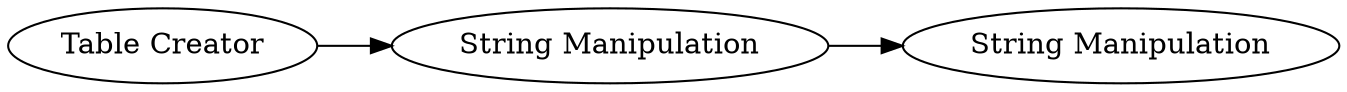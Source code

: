 digraph {
	54 -> 51
	55 -> 54
	51 [label="String Manipulation"]
	55 [label="Table Creator"]
	54 [label="String Manipulation"]
	rankdir=LR
}
